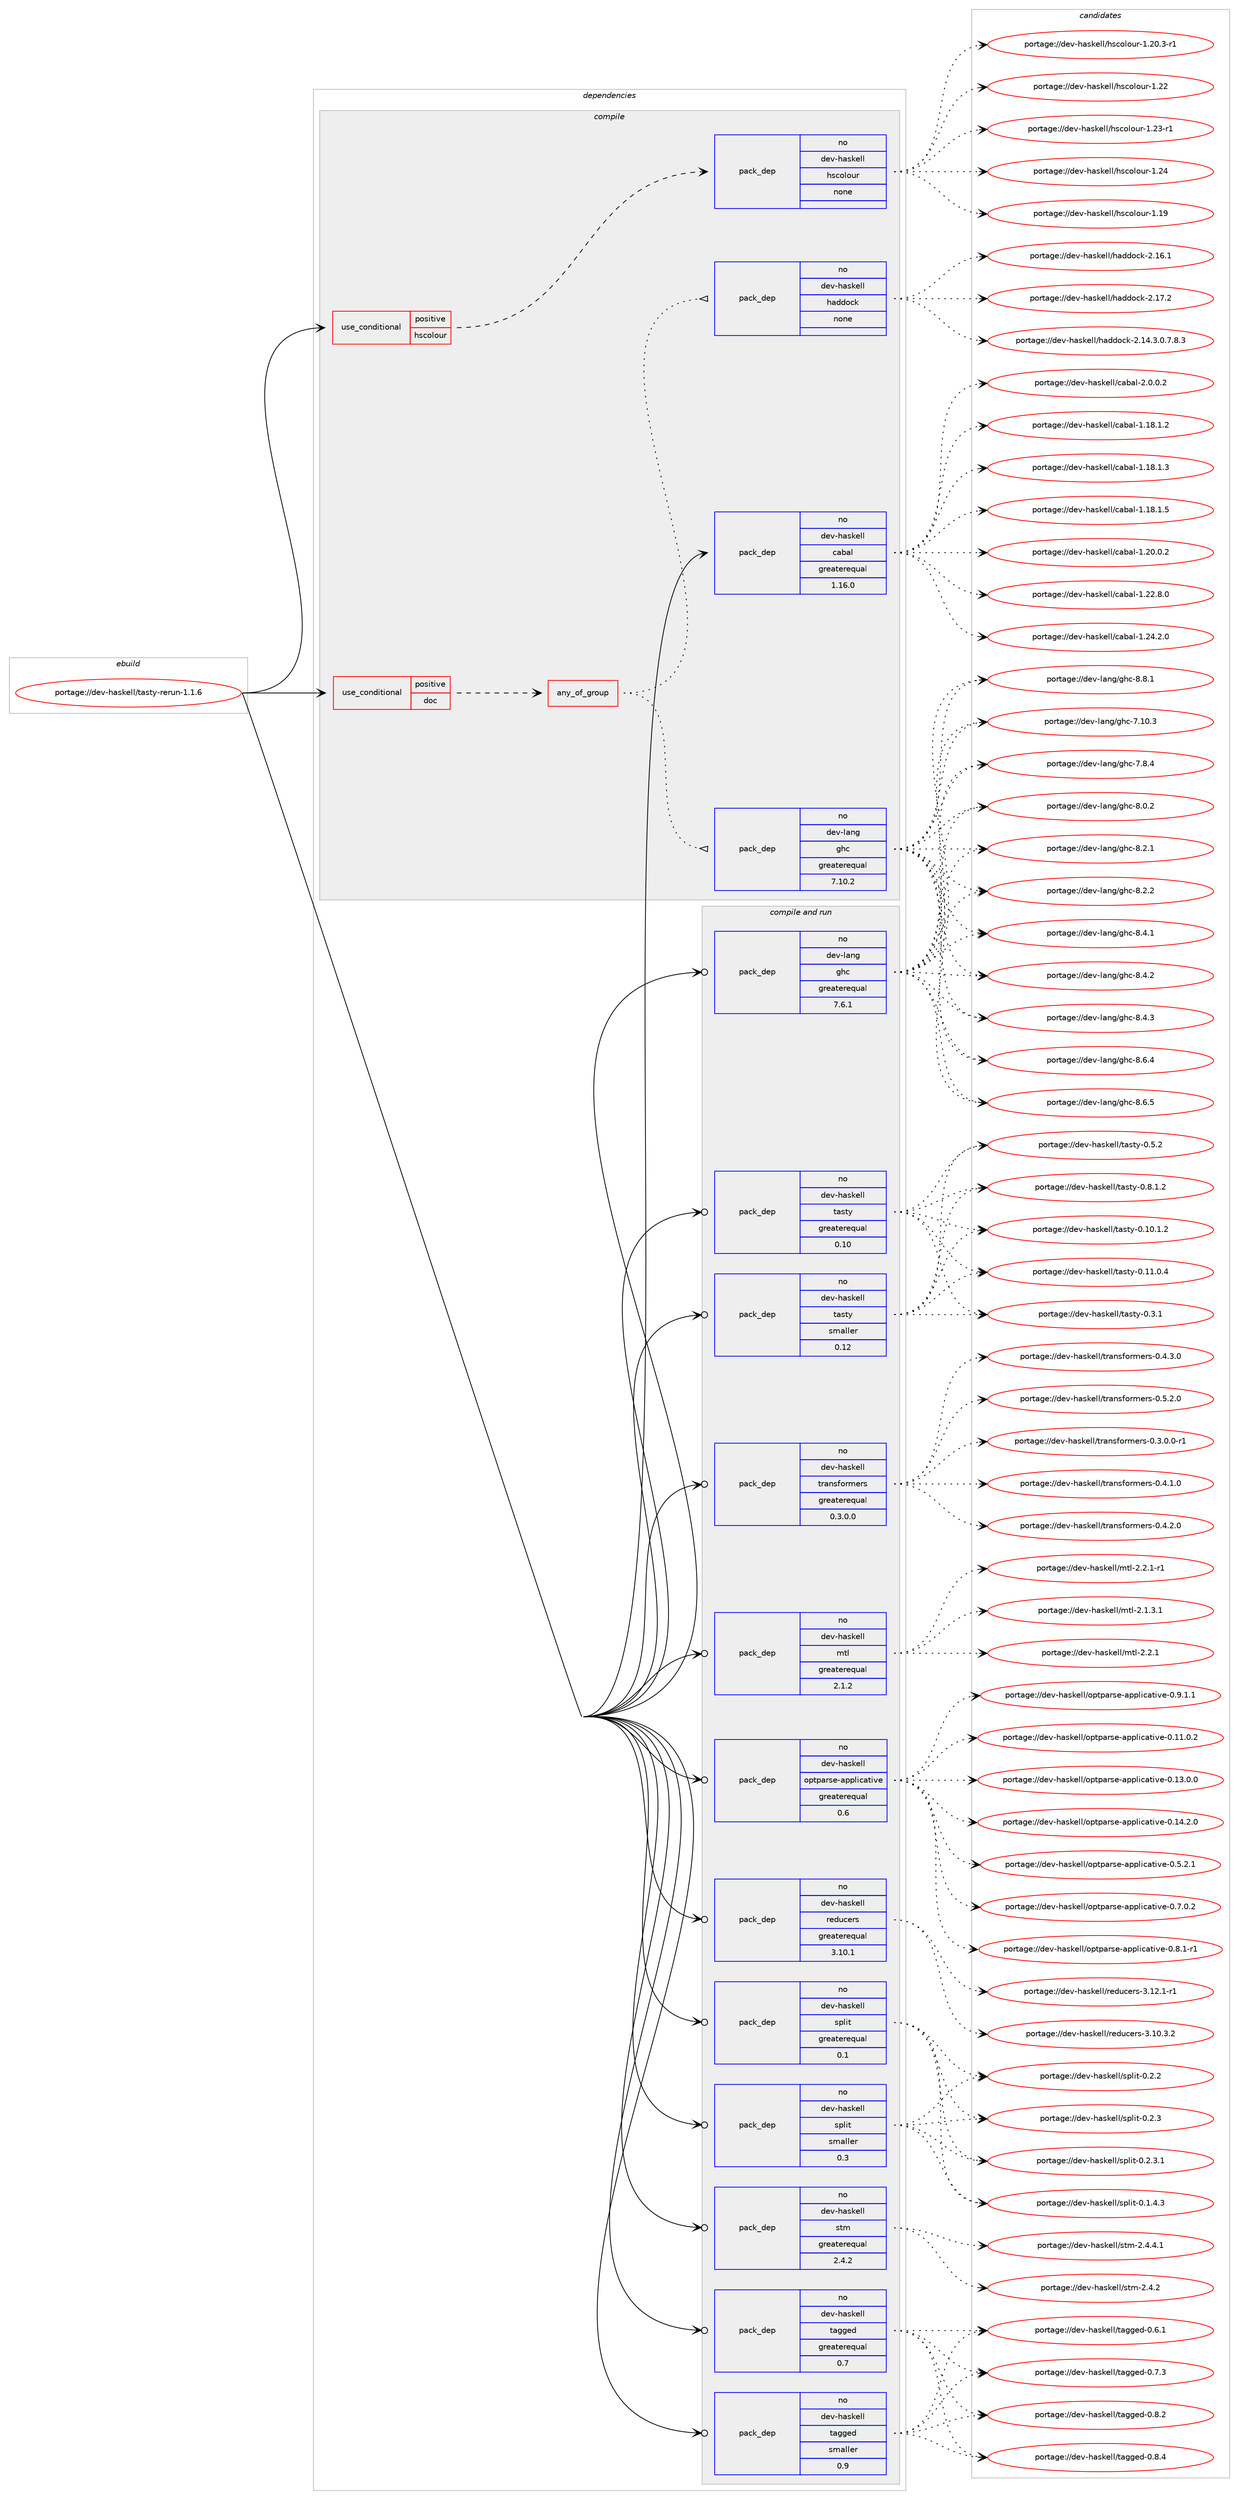 digraph prolog {

# *************
# Graph options
# *************

newrank=true;
concentrate=true;
compound=true;
graph [rankdir=LR,fontname=Helvetica,fontsize=10,ranksep=1.5];#, ranksep=2.5, nodesep=0.2];
edge  [arrowhead=vee];
node  [fontname=Helvetica,fontsize=10];

# **********
# The ebuild
# **********

subgraph cluster_leftcol {
color=gray;
rank=same;
label=<<i>ebuild</i>>;
id [label="portage://dev-haskell/tasty-rerun-1.1.6", color=red, width=4, href="../dev-haskell/tasty-rerun-1.1.6.svg"];
}

# ****************
# The dependencies
# ****************

subgraph cluster_midcol {
color=gray;
label=<<i>dependencies</i>>;
subgraph cluster_compile {
fillcolor="#eeeeee";
style=filled;
label=<<i>compile</i>>;
subgraph cond17222 {
dependency80670 [label=<<TABLE BORDER="0" CELLBORDER="1" CELLSPACING="0" CELLPADDING="4"><TR><TD ROWSPAN="3" CELLPADDING="10">use_conditional</TD></TR><TR><TD>positive</TD></TR><TR><TD>doc</TD></TR></TABLE>>, shape=none, color=red];
subgraph any2399 {
dependency80671 [label=<<TABLE BORDER="0" CELLBORDER="1" CELLSPACING="0" CELLPADDING="4"><TR><TD CELLPADDING="10">any_of_group</TD></TR></TABLE>>, shape=none, color=red];subgraph pack60992 {
dependency80672 [label=<<TABLE BORDER="0" CELLBORDER="1" CELLSPACING="0" CELLPADDING="4" WIDTH="220"><TR><TD ROWSPAN="6" CELLPADDING="30">pack_dep</TD></TR><TR><TD WIDTH="110">no</TD></TR><TR><TD>dev-haskell</TD></TR><TR><TD>haddock</TD></TR><TR><TD>none</TD></TR><TR><TD></TD></TR></TABLE>>, shape=none, color=blue];
}
dependency80671:e -> dependency80672:w [weight=20,style="dotted",arrowhead="oinv"];
subgraph pack60993 {
dependency80673 [label=<<TABLE BORDER="0" CELLBORDER="1" CELLSPACING="0" CELLPADDING="4" WIDTH="220"><TR><TD ROWSPAN="6" CELLPADDING="30">pack_dep</TD></TR><TR><TD WIDTH="110">no</TD></TR><TR><TD>dev-lang</TD></TR><TR><TD>ghc</TD></TR><TR><TD>greaterequal</TD></TR><TR><TD>7.10.2</TD></TR></TABLE>>, shape=none, color=blue];
}
dependency80671:e -> dependency80673:w [weight=20,style="dotted",arrowhead="oinv"];
}
dependency80670:e -> dependency80671:w [weight=20,style="dashed",arrowhead="vee"];
}
id:e -> dependency80670:w [weight=20,style="solid",arrowhead="vee"];
subgraph cond17223 {
dependency80674 [label=<<TABLE BORDER="0" CELLBORDER="1" CELLSPACING="0" CELLPADDING="4"><TR><TD ROWSPAN="3" CELLPADDING="10">use_conditional</TD></TR><TR><TD>positive</TD></TR><TR><TD>hscolour</TD></TR></TABLE>>, shape=none, color=red];
subgraph pack60994 {
dependency80675 [label=<<TABLE BORDER="0" CELLBORDER="1" CELLSPACING="0" CELLPADDING="4" WIDTH="220"><TR><TD ROWSPAN="6" CELLPADDING="30">pack_dep</TD></TR><TR><TD WIDTH="110">no</TD></TR><TR><TD>dev-haskell</TD></TR><TR><TD>hscolour</TD></TR><TR><TD>none</TD></TR><TR><TD></TD></TR></TABLE>>, shape=none, color=blue];
}
dependency80674:e -> dependency80675:w [weight=20,style="dashed",arrowhead="vee"];
}
id:e -> dependency80674:w [weight=20,style="solid",arrowhead="vee"];
subgraph pack60995 {
dependency80676 [label=<<TABLE BORDER="0" CELLBORDER="1" CELLSPACING="0" CELLPADDING="4" WIDTH="220"><TR><TD ROWSPAN="6" CELLPADDING="30">pack_dep</TD></TR><TR><TD WIDTH="110">no</TD></TR><TR><TD>dev-haskell</TD></TR><TR><TD>cabal</TD></TR><TR><TD>greaterequal</TD></TR><TR><TD>1.16.0</TD></TR></TABLE>>, shape=none, color=blue];
}
id:e -> dependency80676:w [weight=20,style="solid",arrowhead="vee"];
}
subgraph cluster_compileandrun {
fillcolor="#eeeeee";
style=filled;
label=<<i>compile and run</i>>;
subgraph pack60996 {
dependency80677 [label=<<TABLE BORDER="0" CELLBORDER="1" CELLSPACING="0" CELLPADDING="4" WIDTH="220"><TR><TD ROWSPAN="6" CELLPADDING="30">pack_dep</TD></TR><TR><TD WIDTH="110">no</TD></TR><TR><TD>dev-haskell</TD></TR><TR><TD>mtl</TD></TR><TR><TD>greaterequal</TD></TR><TR><TD>2.1.2</TD></TR></TABLE>>, shape=none, color=blue];
}
id:e -> dependency80677:w [weight=20,style="solid",arrowhead="odotvee"];
subgraph pack60997 {
dependency80678 [label=<<TABLE BORDER="0" CELLBORDER="1" CELLSPACING="0" CELLPADDING="4" WIDTH="220"><TR><TD ROWSPAN="6" CELLPADDING="30">pack_dep</TD></TR><TR><TD WIDTH="110">no</TD></TR><TR><TD>dev-haskell</TD></TR><TR><TD>optparse-applicative</TD></TR><TR><TD>greaterequal</TD></TR><TR><TD>0.6</TD></TR></TABLE>>, shape=none, color=blue];
}
id:e -> dependency80678:w [weight=20,style="solid",arrowhead="odotvee"];
subgraph pack60998 {
dependency80679 [label=<<TABLE BORDER="0" CELLBORDER="1" CELLSPACING="0" CELLPADDING="4" WIDTH="220"><TR><TD ROWSPAN="6" CELLPADDING="30">pack_dep</TD></TR><TR><TD WIDTH="110">no</TD></TR><TR><TD>dev-haskell</TD></TR><TR><TD>reducers</TD></TR><TR><TD>greaterequal</TD></TR><TR><TD>3.10.1</TD></TR></TABLE>>, shape=none, color=blue];
}
id:e -> dependency80679:w [weight=20,style="solid",arrowhead="odotvee"];
subgraph pack60999 {
dependency80680 [label=<<TABLE BORDER="0" CELLBORDER="1" CELLSPACING="0" CELLPADDING="4" WIDTH="220"><TR><TD ROWSPAN="6" CELLPADDING="30">pack_dep</TD></TR><TR><TD WIDTH="110">no</TD></TR><TR><TD>dev-haskell</TD></TR><TR><TD>split</TD></TR><TR><TD>greaterequal</TD></TR><TR><TD>0.1</TD></TR></TABLE>>, shape=none, color=blue];
}
id:e -> dependency80680:w [weight=20,style="solid",arrowhead="odotvee"];
subgraph pack61000 {
dependency80681 [label=<<TABLE BORDER="0" CELLBORDER="1" CELLSPACING="0" CELLPADDING="4" WIDTH="220"><TR><TD ROWSPAN="6" CELLPADDING="30">pack_dep</TD></TR><TR><TD WIDTH="110">no</TD></TR><TR><TD>dev-haskell</TD></TR><TR><TD>split</TD></TR><TR><TD>smaller</TD></TR><TR><TD>0.3</TD></TR></TABLE>>, shape=none, color=blue];
}
id:e -> dependency80681:w [weight=20,style="solid",arrowhead="odotvee"];
subgraph pack61001 {
dependency80682 [label=<<TABLE BORDER="0" CELLBORDER="1" CELLSPACING="0" CELLPADDING="4" WIDTH="220"><TR><TD ROWSPAN="6" CELLPADDING="30">pack_dep</TD></TR><TR><TD WIDTH="110">no</TD></TR><TR><TD>dev-haskell</TD></TR><TR><TD>stm</TD></TR><TR><TD>greaterequal</TD></TR><TR><TD>2.4.2</TD></TR></TABLE>>, shape=none, color=blue];
}
id:e -> dependency80682:w [weight=20,style="solid",arrowhead="odotvee"];
subgraph pack61002 {
dependency80683 [label=<<TABLE BORDER="0" CELLBORDER="1" CELLSPACING="0" CELLPADDING="4" WIDTH="220"><TR><TD ROWSPAN="6" CELLPADDING="30">pack_dep</TD></TR><TR><TD WIDTH="110">no</TD></TR><TR><TD>dev-haskell</TD></TR><TR><TD>tagged</TD></TR><TR><TD>greaterequal</TD></TR><TR><TD>0.7</TD></TR></TABLE>>, shape=none, color=blue];
}
id:e -> dependency80683:w [weight=20,style="solid",arrowhead="odotvee"];
subgraph pack61003 {
dependency80684 [label=<<TABLE BORDER="0" CELLBORDER="1" CELLSPACING="0" CELLPADDING="4" WIDTH="220"><TR><TD ROWSPAN="6" CELLPADDING="30">pack_dep</TD></TR><TR><TD WIDTH="110">no</TD></TR><TR><TD>dev-haskell</TD></TR><TR><TD>tagged</TD></TR><TR><TD>smaller</TD></TR><TR><TD>0.9</TD></TR></TABLE>>, shape=none, color=blue];
}
id:e -> dependency80684:w [weight=20,style="solid",arrowhead="odotvee"];
subgraph pack61004 {
dependency80685 [label=<<TABLE BORDER="0" CELLBORDER="1" CELLSPACING="0" CELLPADDING="4" WIDTH="220"><TR><TD ROWSPAN="6" CELLPADDING="30">pack_dep</TD></TR><TR><TD WIDTH="110">no</TD></TR><TR><TD>dev-haskell</TD></TR><TR><TD>tasty</TD></TR><TR><TD>greaterequal</TD></TR><TR><TD>0.10</TD></TR></TABLE>>, shape=none, color=blue];
}
id:e -> dependency80685:w [weight=20,style="solid",arrowhead="odotvee"];
subgraph pack61005 {
dependency80686 [label=<<TABLE BORDER="0" CELLBORDER="1" CELLSPACING="0" CELLPADDING="4" WIDTH="220"><TR><TD ROWSPAN="6" CELLPADDING="30">pack_dep</TD></TR><TR><TD WIDTH="110">no</TD></TR><TR><TD>dev-haskell</TD></TR><TR><TD>tasty</TD></TR><TR><TD>smaller</TD></TR><TR><TD>0.12</TD></TR></TABLE>>, shape=none, color=blue];
}
id:e -> dependency80686:w [weight=20,style="solid",arrowhead="odotvee"];
subgraph pack61006 {
dependency80687 [label=<<TABLE BORDER="0" CELLBORDER="1" CELLSPACING="0" CELLPADDING="4" WIDTH="220"><TR><TD ROWSPAN="6" CELLPADDING="30">pack_dep</TD></TR><TR><TD WIDTH="110">no</TD></TR><TR><TD>dev-haskell</TD></TR><TR><TD>transformers</TD></TR><TR><TD>greaterequal</TD></TR><TR><TD>0.3.0.0</TD></TR></TABLE>>, shape=none, color=blue];
}
id:e -> dependency80687:w [weight=20,style="solid",arrowhead="odotvee"];
subgraph pack61007 {
dependency80688 [label=<<TABLE BORDER="0" CELLBORDER="1" CELLSPACING="0" CELLPADDING="4" WIDTH="220"><TR><TD ROWSPAN="6" CELLPADDING="30">pack_dep</TD></TR><TR><TD WIDTH="110">no</TD></TR><TR><TD>dev-lang</TD></TR><TR><TD>ghc</TD></TR><TR><TD>greaterequal</TD></TR><TR><TD>7.6.1</TD></TR></TABLE>>, shape=none, color=blue];
}
id:e -> dependency80688:w [weight=20,style="solid",arrowhead="odotvee"];
}
subgraph cluster_run {
fillcolor="#eeeeee";
style=filled;
label=<<i>run</i>>;
}
}

# **************
# The candidates
# **************

subgraph cluster_choices {
rank=same;
color=gray;
label=<<i>candidates</i>>;

subgraph choice60992 {
color=black;
nodesep=1;
choiceportage1001011184510497115107101108108471049710010011199107455046495246514648465546564651 [label="portage://dev-haskell/haddock-2.14.3.0.7.8.3", color=red, width=4,href="../dev-haskell/haddock-2.14.3.0.7.8.3.svg"];
choiceportage100101118451049711510710110810847104971001001119910745504649544649 [label="portage://dev-haskell/haddock-2.16.1", color=red, width=4,href="../dev-haskell/haddock-2.16.1.svg"];
choiceportage100101118451049711510710110810847104971001001119910745504649554650 [label="portage://dev-haskell/haddock-2.17.2", color=red, width=4,href="../dev-haskell/haddock-2.17.2.svg"];
dependency80672:e -> choiceportage1001011184510497115107101108108471049710010011199107455046495246514648465546564651:w [style=dotted,weight="100"];
dependency80672:e -> choiceportage100101118451049711510710110810847104971001001119910745504649544649:w [style=dotted,weight="100"];
dependency80672:e -> choiceportage100101118451049711510710110810847104971001001119910745504649554650:w [style=dotted,weight="100"];
}
subgraph choice60993 {
color=black;
nodesep=1;
choiceportage1001011184510897110103471031049945554649484651 [label="portage://dev-lang/ghc-7.10.3", color=red, width=4,href="../dev-lang/ghc-7.10.3.svg"];
choiceportage10010111845108971101034710310499455546564652 [label="portage://dev-lang/ghc-7.8.4", color=red, width=4,href="../dev-lang/ghc-7.8.4.svg"];
choiceportage10010111845108971101034710310499455646484650 [label="portage://dev-lang/ghc-8.0.2", color=red, width=4,href="../dev-lang/ghc-8.0.2.svg"];
choiceportage10010111845108971101034710310499455646504649 [label="portage://dev-lang/ghc-8.2.1", color=red, width=4,href="../dev-lang/ghc-8.2.1.svg"];
choiceportage10010111845108971101034710310499455646504650 [label="portage://dev-lang/ghc-8.2.2", color=red, width=4,href="../dev-lang/ghc-8.2.2.svg"];
choiceportage10010111845108971101034710310499455646524649 [label="portage://dev-lang/ghc-8.4.1", color=red, width=4,href="../dev-lang/ghc-8.4.1.svg"];
choiceportage10010111845108971101034710310499455646524650 [label="portage://dev-lang/ghc-8.4.2", color=red, width=4,href="../dev-lang/ghc-8.4.2.svg"];
choiceportage10010111845108971101034710310499455646524651 [label="portage://dev-lang/ghc-8.4.3", color=red, width=4,href="../dev-lang/ghc-8.4.3.svg"];
choiceportage10010111845108971101034710310499455646544652 [label="portage://dev-lang/ghc-8.6.4", color=red, width=4,href="../dev-lang/ghc-8.6.4.svg"];
choiceportage10010111845108971101034710310499455646544653 [label="portage://dev-lang/ghc-8.6.5", color=red, width=4,href="../dev-lang/ghc-8.6.5.svg"];
choiceportage10010111845108971101034710310499455646564649 [label="portage://dev-lang/ghc-8.8.1", color=red, width=4,href="../dev-lang/ghc-8.8.1.svg"];
dependency80673:e -> choiceportage1001011184510897110103471031049945554649484651:w [style=dotted,weight="100"];
dependency80673:e -> choiceportage10010111845108971101034710310499455546564652:w [style=dotted,weight="100"];
dependency80673:e -> choiceportage10010111845108971101034710310499455646484650:w [style=dotted,weight="100"];
dependency80673:e -> choiceportage10010111845108971101034710310499455646504649:w [style=dotted,weight="100"];
dependency80673:e -> choiceportage10010111845108971101034710310499455646504650:w [style=dotted,weight="100"];
dependency80673:e -> choiceportage10010111845108971101034710310499455646524649:w [style=dotted,weight="100"];
dependency80673:e -> choiceportage10010111845108971101034710310499455646524650:w [style=dotted,weight="100"];
dependency80673:e -> choiceportage10010111845108971101034710310499455646524651:w [style=dotted,weight="100"];
dependency80673:e -> choiceportage10010111845108971101034710310499455646544652:w [style=dotted,weight="100"];
dependency80673:e -> choiceportage10010111845108971101034710310499455646544653:w [style=dotted,weight="100"];
dependency80673:e -> choiceportage10010111845108971101034710310499455646564649:w [style=dotted,weight="100"];
}
subgraph choice60994 {
color=black;
nodesep=1;
choiceportage100101118451049711510710110810847104115991111081111171144549464957 [label="portage://dev-haskell/hscolour-1.19", color=red, width=4,href="../dev-haskell/hscolour-1.19.svg"];
choiceportage10010111845104971151071011081084710411599111108111117114454946504846514511449 [label="portage://dev-haskell/hscolour-1.20.3-r1", color=red, width=4,href="../dev-haskell/hscolour-1.20.3-r1.svg"];
choiceportage100101118451049711510710110810847104115991111081111171144549465050 [label="portage://dev-haskell/hscolour-1.22", color=red, width=4,href="../dev-haskell/hscolour-1.22.svg"];
choiceportage1001011184510497115107101108108471041159911110811111711445494650514511449 [label="portage://dev-haskell/hscolour-1.23-r1", color=red, width=4,href="../dev-haskell/hscolour-1.23-r1.svg"];
choiceportage100101118451049711510710110810847104115991111081111171144549465052 [label="portage://dev-haskell/hscolour-1.24", color=red, width=4,href="../dev-haskell/hscolour-1.24.svg"];
dependency80675:e -> choiceportage100101118451049711510710110810847104115991111081111171144549464957:w [style=dotted,weight="100"];
dependency80675:e -> choiceportage10010111845104971151071011081084710411599111108111117114454946504846514511449:w [style=dotted,weight="100"];
dependency80675:e -> choiceportage100101118451049711510710110810847104115991111081111171144549465050:w [style=dotted,weight="100"];
dependency80675:e -> choiceportage1001011184510497115107101108108471041159911110811111711445494650514511449:w [style=dotted,weight="100"];
dependency80675:e -> choiceportage100101118451049711510710110810847104115991111081111171144549465052:w [style=dotted,weight="100"];
}
subgraph choice60995 {
color=black;
nodesep=1;
choiceportage10010111845104971151071011081084799979897108454946495646494650 [label="portage://dev-haskell/cabal-1.18.1.2", color=red, width=4,href="../dev-haskell/cabal-1.18.1.2.svg"];
choiceportage10010111845104971151071011081084799979897108454946495646494651 [label="portage://dev-haskell/cabal-1.18.1.3", color=red, width=4,href="../dev-haskell/cabal-1.18.1.3.svg"];
choiceportage10010111845104971151071011081084799979897108454946495646494653 [label="portage://dev-haskell/cabal-1.18.1.5", color=red, width=4,href="../dev-haskell/cabal-1.18.1.5.svg"];
choiceportage10010111845104971151071011081084799979897108454946504846484650 [label="portage://dev-haskell/cabal-1.20.0.2", color=red, width=4,href="../dev-haskell/cabal-1.20.0.2.svg"];
choiceportage10010111845104971151071011081084799979897108454946505046564648 [label="portage://dev-haskell/cabal-1.22.8.0", color=red, width=4,href="../dev-haskell/cabal-1.22.8.0.svg"];
choiceportage10010111845104971151071011081084799979897108454946505246504648 [label="portage://dev-haskell/cabal-1.24.2.0", color=red, width=4,href="../dev-haskell/cabal-1.24.2.0.svg"];
choiceportage100101118451049711510710110810847999798971084550464846484650 [label="portage://dev-haskell/cabal-2.0.0.2", color=red, width=4,href="../dev-haskell/cabal-2.0.0.2.svg"];
dependency80676:e -> choiceportage10010111845104971151071011081084799979897108454946495646494650:w [style=dotted,weight="100"];
dependency80676:e -> choiceportage10010111845104971151071011081084799979897108454946495646494651:w [style=dotted,weight="100"];
dependency80676:e -> choiceportage10010111845104971151071011081084799979897108454946495646494653:w [style=dotted,weight="100"];
dependency80676:e -> choiceportage10010111845104971151071011081084799979897108454946504846484650:w [style=dotted,weight="100"];
dependency80676:e -> choiceportage10010111845104971151071011081084799979897108454946505046564648:w [style=dotted,weight="100"];
dependency80676:e -> choiceportage10010111845104971151071011081084799979897108454946505246504648:w [style=dotted,weight="100"];
dependency80676:e -> choiceportage100101118451049711510710110810847999798971084550464846484650:w [style=dotted,weight="100"];
}
subgraph choice60996 {
color=black;
nodesep=1;
choiceportage1001011184510497115107101108108471091161084550464946514649 [label="portage://dev-haskell/mtl-2.1.3.1", color=red, width=4,href="../dev-haskell/mtl-2.1.3.1.svg"];
choiceportage100101118451049711510710110810847109116108455046504649 [label="portage://dev-haskell/mtl-2.2.1", color=red, width=4,href="../dev-haskell/mtl-2.2.1.svg"];
choiceportage1001011184510497115107101108108471091161084550465046494511449 [label="portage://dev-haskell/mtl-2.2.1-r1", color=red, width=4,href="../dev-haskell/mtl-2.2.1-r1.svg"];
dependency80677:e -> choiceportage1001011184510497115107101108108471091161084550464946514649:w [style=dotted,weight="100"];
dependency80677:e -> choiceportage100101118451049711510710110810847109116108455046504649:w [style=dotted,weight="100"];
dependency80677:e -> choiceportage1001011184510497115107101108108471091161084550465046494511449:w [style=dotted,weight="100"];
}
subgraph choice60997 {
color=black;
nodesep=1;
choiceportage1001011184510497115107101108108471111121161129711411510145971121121081059997116105118101454846494946484650 [label="portage://dev-haskell/optparse-applicative-0.11.0.2", color=red, width=4,href="../dev-haskell/optparse-applicative-0.11.0.2.svg"];
choiceportage1001011184510497115107101108108471111121161129711411510145971121121081059997116105118101454846495146484648 [label="portage://dev-haskell/optparse-applicative-0.13.0.0", color=red, width=4,href="../dev-haskell/optparse-applicative-0.13.0.0.svg"];
choiceportage1001011184510497115107101108108471111121161129711411510145971121121081059997116105118101454846495246504648 [label="portage://dev-haskell/optparse-applicative-0.14.2.0", color=red, width=4,href="../dev-haskell/optparse-applicative-0.14.2.0.svg"];
choiceportage10010111845104971151071011081084711111211611297114115101459711211210810599971161051181014548465346504649 [label="portage://dev-haskell/optparse-applicative-0.5.2.1", color=red, width=4,href="../dev-haskell/optparse-applicative-0.5.2.1.svg"];
choiceportage10010111845104971151071011081084711111211611297114115101459711211210810599971161051181014548465546484650 [label="portage://dev-haskell/optparse-applicative-0.7.0.2", color=red, width=4,href="../dev-haskell/optparse-applicative-0.7.0.2.svg"];
choiceportage10010111845104971151071011081084711111211611297114115101459711211210810599971161051181014548465646494511449 [label="portage://dev-haskell/optparse-applicative-0.8.1-r1", color=red, width=4,href="../dev-haskell/optparse-applicative-0.8.1-r1.svg"];
choiceportage10010111845104971151071011081084711111211611297114115101459711211210810599971161051181014548465746494649 [label="portage://dev-haskell/optparse-applicative-0.9.1.1", color=red, width=4,href="../dev-haskell/optparse-applicative-0.9.1.1.svg"];
dependency80678:e -> choiceportage1001011184510497115107101108108471111121161129711411510145971121121081059997116105118101454846494946484650:w [style=dotted,weight="100"];
dependency80678:e -> choiceportage1001011184510497115107101108108471111121161129711411510145971121121081059997116105118101454846495146484648:w [style=dotted,weight="100"];
dependency80678:e -> choiceportage1001011184510497115107101108108471111121161129711411510145971121121081059997116105118101454846495246504648:w [style=dotted,weight="100"];
dependency80678:e -> choiceportage10010111845104971151071011081084711111211611297114115101459711211210810599971161051181014548465346504649:w [style=dotted,weight="100"];
dependency80678:e -> choiceportage10010111845104971151071011081084711111211611297114115101459711211210810599971161051181014548465546484650:w [style=dotted,weight="100"];
dependency80678:e -> choiceportage10010111845104971151071011081084711111211611297114115101459711211210810599971161051181014548465646494511449:w [style=dotted,weight="100"];
dependency80678:e -> choiceportage10010111845104971151071011081084711111211611297114115101459711211210810599971161051181014548465746494649:w [style=dotted,weight="100"];
}
subgraph choice60998 {
color=black;
nodesep=1;
choiceportage10010111845104971151071011081084711410110011799101114115455146494846514650 [label="portage://dev-haskell/reducers-3.10.3.2", color=red, width=4,href="../dev-haskell/reducers-3.10.3.2.svg"];
choiceportage10010111845104971151071011081084711410110011799101114115455146495046494511449 [label="portage://dev-haskell/reducers-3.12.1-r1", color=red, width=4,href="../dev-haskell/reducers-3.12.1-r1.svg"];
dependency80679:e -> choiceportage10010111845104971151071011081084711410110011799101114115455146494846514650:w [style=dotted,weight="100"];
dependency80679:e -> choiceportage10010111845104971151071011081084711410110011799101114115455146495046494511449:w [style=dotted,weight="100"];
}
subgraph choice60999 {
color=black;
nodesep=1;
choiceportage1001011184510497115107101108108471151121081051164548464946524651 [label="portage://dev-haskell/split-0.1.4.3", color=red, width=4,href="../dev-haskell/split-0.1.4.3.svg"];
choiceportage100101118451049711510710110810847115112108105116454846504650 [label="portage://dev-haskell/split-0.2.2", color=red, width=4,href="../dev-haskell/split-0.2.2.svg"];
choiceportage100101118451049711510710110810847115112108105116454846504651 [label="portage://dev-haskell/split-0.2.3", color=red, width=4,href="../dev-haskell/split-0.2.3.svg"];
choiceportage1001011184510497115107101108108471151121081051164548465046514649 [label="portage://dev-haskell/split-0.2.3.1", color=red, width=4,href="../dev-haskell/split-0.2.3.1.svg"];
dependency80680:e -> choiceportage1001011184510497115107101108108471151121081051164548464946524651:w [style=dotted,weight="100"];
dependency80680:e -> choiceportage100101118451049711510710110810847115112108105116454846504650:w [style=dotted,weight="100"];
dependency80680:e -> choiceportage100101118451049711510710110810847115112108105116454846504651:w [style=dotted,weight="100"];
dependency80680:e -> choiceportage1001011184510497115107101108108471151121081051164548465046514649:w [style=dotted,weight="100"];
}
subgraph choice61000 {
color=black;
nodesep=1;
choiceportage1001011184510497115107101108108471151121081051164548464946524651 [label="portage://dev-haskell/split-0.1.4.3", color=red, width=4,href="../dev-haskell/split-0.1.4.3.svg"];
choiceportage100101118451049711510710110810847115112108105116454846504650 [label="portage://dev-haskell/split-0.2.2", color=red, width=4,href="../dev-haskell/split-0.2.2.svg"];
choiceportage100101118451049711510710110810847115112108105116454846504651 [label="portage://dev-haskell/split-0.2.3", color=red, width=4,href="../dev-haskell/split-0.2.3.svg"];
choiceportage1001011184510497115107101108108471151121081051164548465046514649 [label="portage://dev-haskell/split-0.2.3.1", color=red, width=4,href="../dev-haskell/split-0.2.3.1.svg"];
dependency80681:e -> choiceportage1001011184510497115107101108108471151121081051164548464946524651:w [style=dotted,weight="100"];
dependency80681:e -> choiceportage100101118451049711510710110810847115112108105116454846504650:w [style=dotted,weight="100"];
dependency80681:e -> choiceportage100101118451049711510710110810847115112108105116454846504651:w [style=dotted,weight="100"];
dependency80681:e -> choiceportage1001011184510497115107101108108471151121081051164548465046514649:w [style=dotted,weight="100"];
}
subgraph choice61001 {
color=black;
nodesep=1;
choiceportage100101118451049711510710110810847115116109455046524650 [label="portage://dev-haskell/stm-2.4.2", color=red, width=4,href="../dev-haskell/stm-2.4.2.svg"];
choiceportage1001011184510497115107101108108471151161094550465246524649 [label="portage://dev-haskell/stm-2.4.4.1", color=red, width=4,href="../dev-haskell/stm-2.4.4.1.svg"];
dependency80682:e -> choiceportage100101118451049711510710110810847115116109455046524650:w [style=dotted,weight="100"];
dependency80682:e -> choiceportage1001011184510497115107101108108471151161094550465246524649:w [style=dotted,weight="100"];
}
subgraph choice61002 {
color=black;
nodesep=1;
choiceportage10010111845104971151071011081084711697103103101100454846544649 [label="portage://dev-haskell/tagged-0.6.1", color=red, width=4,href="../dev-haskell/tagged-0.6.1.svg"];
choiceportage10010111845104971151071011081084711697103103101100454846554651 [label="portage://dev-haskell/tagged-0.7.3", color=red, width=4,href="../dev-haskell/tagged-0.7.3.svg"];
choiceportage10010111845104971151071011081084711697103103101100454846564650 [label="portage://dev-haskell/tagged-0.8.2", color=red, width=4,href="../dev-haskell/tagged-0.8.2.svg"];
choiceportage10010111845104971151071011081084711697103103101100454846564652 [label="portage://dev-haskell/tagged-0.8.4", color=red, width=4,href="../dev-haskell/tagged-0.8.4.svg"];
dependency80683:e -> choiceportage10010111845104971151071011081084711697103103101100454846544649:w [style=dotted,weight="100"];
dependency80683:e -> choiceportage10010111845104971151071011081084711697103103101100454846554651:w [style=dotted,weight="100"];
dependency80683:e -> choiceportage10010111845104971151071011081084711697103103101100454846564650:w [style=dotted,weight="100"];
dependency80683:e -> choiceportage10010111845104971151071011081084711697103103101100454846564652:w [style=dotted,weight="100"];
}
subgraph choice61003 {
color=black;
nodesep=1;
choiceportage10010111845104971151071011081084711697103103101100454846544649 [label="portage://dev-haskell/tagged-0.6.1", color=red, width=4,href="../dev-haskell/tagged-0.6.1.svg"];
choiceportage10010111845104971151071011081084711697103103101100454846554651 [label="portage://dev-haskell/tagged-0.7.3", color=red, width=4,href="../dev-haskell/tagged-0.7.3.svg"];
choiceportage10010111845104971151071011081084711697103103101100454846564650 [label="portage://dev-haskell/tagged-0.8.2", color=red, width=4,href="../dev-haskell/tagged-0.8.2.svg"];
choiceportage10010111845104971151071011081084711697103103101100454846564652 [label="portage://dev-haskell/tagged-0.8.4", color=red, width=4,href="../dev-haskell/tagged-0.8.4.svg"];
dependency80684:e -> choiceportage10010111845104971151071011081084711697103103101100454846544649:w [style=dotted,weight="100"];
dependency80684:e -> choiceportage10010111845104971151071011081084711697103103101100454846554651:w [style=dotted,weight="100"];
dependency80684:e -> choiceportage10010111845104971151071011081084711697103103101100454846564650:w [style=dotted,weight="100"];
dependency80684:e -> choiceportage10010111845104971151071011081084711697103103101100454846564652:w [style=dotted,weight="100"];
}
subgraph choice61004 {
color=black;
nodesep=1;
choiceportage10010111845104971151071011081084711697115116121454846494846494650 [label="portage://dev-haskell/tasty-0.10.1.2", color=red, width=4,href="../dev-haskell/tasty-0.10.1.2.svg"];
choiceportage10010111845104971151071011081084711697115116121454846494946484652 [label="portage://dev-haskell/tasty-0.11.0.4", color=red, width=4,href="../dev-haskell/tasty-0.11.0.4.svg"];
choiceportage10010111845104971151071011081084711697115116121454846514649 [label="portage://dev-haskell/tasty-0.3.1", color=red, width=4,href="../dev-haskell/tasty-0.3.1.svg"];
choiceportage10010111845104971151071011081084711697115116121454846534650 [label="portage://dev-haskell/tasty-0.5.2", color=red, width=4,href="../dev-haskell/tasty-0.5.2.svg"];
choiceportage100101118451049711510710110810847116971151161214548465646494650 [label="portage://dev-haskell/tasty-0.8.1.2", color=red, width=4,href="../dev-haskell/tasty-0.8.1.2.svg"];
dependency80685:e -> choiceportage10010111845104971151071011081084711697115116121454846494846494650:w [style=dotted,weight="100"];
dependency80685:e -> choiceportage10010111845104971151071011081084711697115116121454846494946484652:w [style=dotted,weight="100"];
dependency80685:e -> choiceportage10010111845104971151071011081084711697115116121454846514649:w [style=dotted,weight="100"];
dependency80685:e -> choiceportage10010111845104971151071011081084711697115116121454846534650:w [style=dotted,weight="100"];
dependency80685:e -> choiceportage100101118451049711510710110810847116971151161214548465646494650:w [style=dotted,weight="100"];
}
subgraph choice61005 {
color=black;
nodesep=1;
choiceportage10010111845104971151071011081084711697115116121454846494846494650 [label="portage://dev-haskell/tasty-0.10.1.2", color=red, width=4,href="../dev-haskell/tasty-0.10.1.2.svg"];
choiceportage10010111845104971151071011081084711697115116121454846494946484652 [label="portage://dev-haskell/tasty-0.11.0.4", color=red, width=4,href="../dev-haskell/tasty-0.11.0.4.svg"];
choiceportage10010111845104971151071011081084711697115116121454846514649 [label="portage://dev-haskell/tasty-0.3.1", color=red, width=4,href="../dev-haskell/tasty-0.3.1.svg"];
choiceportage10010111845104971151071011081084711697115116121454846534650 [label="portage://dev-haskell/tasty-0.5.2", color=red, width=4,href="../dev-haskell/tasty-0.5.2.svg"];
choiceportage100101118451049711510710110810847116971151161214548465646494650 [label="portage://dev-haskell/tasty-0.8.1.2", color=red, width=4,href="../dev-haskell/tasty-0.8.1.2.svg"];
dependency80686:e -> choiceportage10010111845104971151071011081084711697115116121454846494846494650:w [style=dotted,weight="100"];
dependency80686:e -> choiceportage10010111845104971151071011081084711697115116121454846494946484652:w [style=dotted,weight="100"];
dependency80686:e -> choiceportage10010111845104971151071011081084711697115116121454846514649:w [style=dotted,weight="100"];
dependency80686:e -> choiceportage10010111845104971151071011081084711697115116121454846534650:w [style=dotted,weight="100"];
dependency80686:e -> choiceportage100101118451049711510710110810847116971151161214548465646494650:w [style=dotted,weight="100"];
}
subgraph choice61006 {
color=black;
nodesep=1;
choiceportage1001011184510497115107101108108471161149711011510211111410910111411545484651464846484511449 [label="portage://dev-haskell/transformers-0.3.0.0-r1", color=red, width=4,href="../dev-haskell/transformers-0.3.0.0-r1.svg"];
choiceportage100101118451049711510710110810847116114971101151021111141091011141154548465246494648 [label="portage://dev-haskell/transformers-0.4.1.0", color=red, width=4,href="../dev-haskell/transformers-0.4.1.0.svg"];
choiceportage100101118451049711510710110810847116114971101151021111141091011141154548465246504648 [label="portage://dev-haskell/transformers-0.4.2.0", color=red, width=4,href="../dev-haskell/transformers-0.4.2.0.svg"];
choiceportage100101118451049711510710110810847116114971101151021111141091011141154548465246514648 [label="portage://dev-haskell/transformers-0.4.3.0", color=red, width=4,href="../dev-haskell/transformers-0.4.3.0.svg"];
choiceportage100101118451049711510710110810847116114971101151021111141091011141154548465346504648 [label="portage://dev-haskell/transformers-0.5.2.0", color=red, width=4,href="../dev-haskell/transformers-0.5.2.0.svg"];
dependency80687:e -> choiceportage1001011184510497115107101108108471161149711011510211111410910111411545484651464846484511449:w [style=dotted,weight="100"];
dependency80687:e -> choiceportage100101118451049711510710110810847116114971101151021111141091011141154548465246494648:w [style=dotted,weight="100"];
dependency80687:e -> choiceportage100101118451049711510710110810847116114971101151021111141091011141154548465246504648:w [style=dotted,weight="100"];
dependency80687:e -> choiceportage100101118451049711510710110810847116114971101151021111141091011141154548465246514648:w [style=dotted,weight="100"];
dependency80687:e -> choiceportage100101118451049711510710110810847116114971101151021111141091011141154548465346504648:w [style=dotted,weight="100"];
}
subgraph choice61007 {
color=black;
nodesep=1;
choiceportage1001011184510897110103471031049945554649484651 [label="portage://dev-lang/ghc-7.10.3", color=red, width=4,href="../dev-lang/ghc-7.10.3.svg"];
choiceportage10010111845108971101034710310499455546564652 [label="portage://dev-lang/ghc-7.8.4", color=red, width=4,href="../dev-lang/ghc-7.8.4.svg"];
choiceportage10010111845108971101034710310499455646484650 [label="portage://dev-lang/ghc-8.0.2", color=red, width=4,href="../dev-lang/ghc-8.0.2.svg"];
choiceportage10010111845108971101034710310499455646504649 [label="portage://dev-lang/ghc-8.2.1", color=red, width=4,href="../dev-lang/ghc-8.2.1.svg"];
choiceportage10010111845108971101034710310499455646504650 [label="portage://dev-lang/ghc-8.2.2", color=red, width=4,href="../dev-lang/ghc-8.2.2.svg"];
choiceportage10010111845108971101034710310499455646524649 [label="portage://dev-lang/ghc-8.4.1", color=red, width=4,href="../dev-lang/ghc-8.4.1.svg"];
choiceportage10010111845108971101034710310499455646524650 [label="portage://dev-lang/ghc-8.4.2", color=red, width=4,href="../dev-lang/ghc-8.4.2.svg"];
choiceportage10010111845108971101034710310499455646524651 [label="portage://dev-lang/ghc-8.4.3", color=red, width=4,href="../dev-lang/ghc-8.4.3.svg"];
choiceportage10010111845108971101034710310499455646544652 [label="portage://dev-lang/ghc-8.6.4", color=red, width=4,href="../dev-lang/ghc-8.6.4.svg"];
choiceportage10010111845108971101034710310499455646544653 [label="portage://dev-lang/ghc-8.6.5", color=red, width=4,href="../dev-lang/ghc-8.6.5.svg"];
choiceportage10010111845108971101034710310499455646564649 [label="portage://dev-lang/ghc-8.8.1", color=red, width=4,href="../dev-lang/ghc-8.8.1.svg"];
dependency80688:e -> choiceportage1001011184510897110103471031049945554649484651:w [style=dotted,weight="100"];
dependency80688:e -> choiceportage10010111845108971101034710310499455546564652:w [style=dotted,weight="100"];
dependency80688:e -> choiceportage10010111845108971101034710310499455646484650:w [style=dotted,weight="100"];
dependency80688:e -> choiceportage10010111845108971101034710310499455646504649:w [style=dotted,weight="100"];
dependency80688:e -> choiceportage10010111845108971101034710310499455646504650:w [style=dotted,weight="100"];
dependency80688:e -> choiceportage10010111845108971101034710310499455646524649:w [style=dotted,weight="100"];
dependency80688:e -> choiceportage10010111845108971101034710310499455646524650:w [style=dotted,weight="100"];
dependency80688:e -> choiceportage10010111845108971101034710310499455646524651:w [style=dotted,weight="100"];
dependency80688:e -> choiceportage10010111845108971101034710310499455646544652:w [style=dotted,weight="100"];
dependency80688:e -> choiceportage10010111845108971101034710310499455646544653:w [style=dotted,weight="100"];
dependency80688:e -> choiceportage10010111845108971101034710310499455646564649:w [style=dotted,weight="100"];
}
}

}
